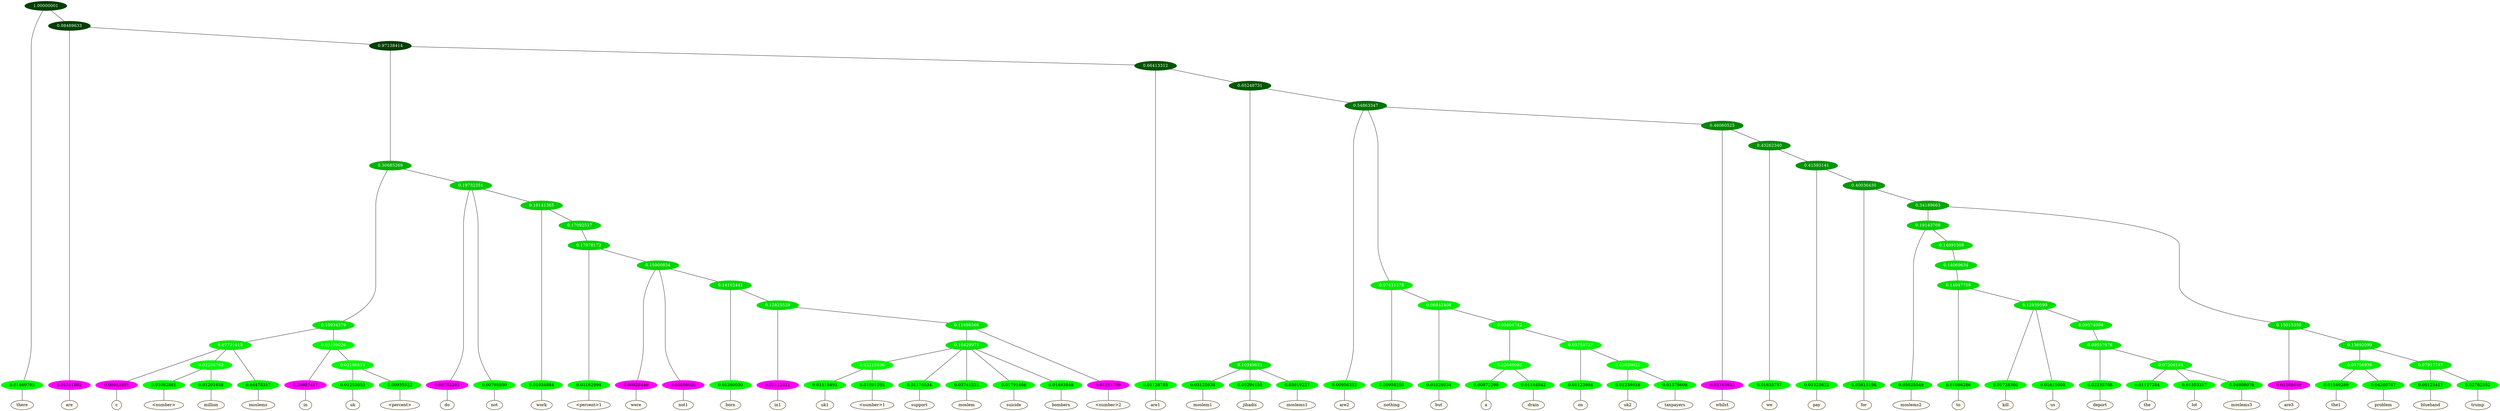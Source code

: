 graph {
	node [format=png height=0.15 nodesep=0.001 ordering=out overlap=prism overlap_scaling=0.01 ranksep=0.001 ratio=0.2 style=filled width=0.15]
	{
		rank=same
		a_w_1 [label=there color=black fillcolor=floralwhite style="filled,solid"]
		a_w_3 [label=are color=black fillcolor=floralwhite style="filled,solid"]
		a_w_18 [label=c color=black fillcolor=floralwhite style="filled,solid"]
		a_w_31 [label="\<number\>" color=black fillcolor=floralwhite style="filled,solid"]
		a_w_32 [label=million color=black fillcolor=floralwhite style="filled,solid"]
		a_w_20 [label=moslems color=black fillcolor=floralwhite style="filled,solid"]
		a_w_21 [label=in color=black fillcolor=floralwhite style="filled,solid"]
		a_w_33 [label=uk color=black fillcolor=floralwhite style="filled,solid"]
		a_w_34 [label="\<percent\>" color=black fillcolor=floralwhite style="filled,solid"]
		a_w_13 [label=do color=black fillcolor=floralwhite style="filled,solid"]
		a_w_14 [label=not color=black fillcolor=floralwhite style="filled,solid"]
		a_w_23 [label=work color=black fillcolor=floralwhite style="filled,solid"]
		a_w_40 [label="\<percent\>1" color=black fillcolor=floralwhite style="filled,solid"]
		a_w_46 [label=were color=black fillcolor=floralwhite style="filled,solid"]
		a_w_47 [label=not1 color=black fillcolor=floralwhite style="filled,solid"]
		a_w_53 [label=born color=black fillcolor=floralwhite style="filled,solid"]
		a_w_61 [label=in1 color=black fillcolor=floralwhite style="filled,solid"]
		a_w_81 [label=uk1 color=black fillcolor=floralwhite style="filled,solid"]
		a_w_82 [label="\<number\>1" color=black fillcolor=floralwhite style="filled,solid"]
		a_w_74 [label=support color=black fillcolor=floralwhite style="filled,solid"]
		a_w_75 [label=moslem color=black fillcolor=floralwhite style="filled,solid"]
		a_w_76 [label=suicide color=black fillcolor=floralwhite style="filled,solid"]
		a_w_77 [label=bombers color=black fillcolor=floralwhite style="filled,solid"]
		a_w_68 [label="\<number\>2" color=black fillcolor=floralwhite style="filled,solid"]
		a_w_9 [label=are1 color=black fillcolor=floralwhite style="filled,solid"]
		a_w_25 [label=moslem1 color=black fillcolor=floralwhite style="filled,solid"]
		a_w_26 [label=jihadis color=black fillcolor=floralwhite style="filled,solid"]
		a_w_27 [label=moslems1 color=black fillcolor=floralwhite style="filled,solid"]
		a_w_28 [label=are2 color=black fillcolor=floralwhite style="filled,solid"]
		a_w_36 [label=nothing color=black fillcolor=floralwhite style="filled,solid"]
		a_w_42 [label=but color=black fillcolor=floralwhite style="filled,solid"]
		a_w_55 [label=a color=black fillcolor=floralwhite style="filled,solid"]
		a_w_56 [label=drain color=black fillcolor=floralwhite style="filled,solid"]
		a_w_57 [label=on color=black fillcolor=floralwhite style="filled,solid"]
		a_w_63 [label=uk2 color=black fillcolor=floralwhite style="filled,solid"]
		a_w_64 [label=taxpayers color=black fillcolor=floralwhite style="filled,solid"]
		a_w_38 [label=whilst color=black fillcolor=floralwhite style="filled,solid"]
		a_w_44 [label=we color=black fillcolor=floralwhite style="filled,solid"]
		a_w_51 [label=pay color=black fillcolor=floralwhite style="filled,solid"]
		a_w_59 [label=for color=black fillcolor=floralwhite style="filled,solid"]
		a_w_69 [label=moslems2 color=black fillcolor=floralwhite style="filled,solid"]
		a_w_88 [label=to color=black fillcolor=floralwhite style="filled,solid"]
		a_w_90 [label=kill color=black fillcolor=floralwhite style="filled,solid"]
		a_w_91 [label=us color=black fillcolor=floralwhite style="filled,solid"]
		a_w_94 [label=deport color=black fillcolor=floralwhite style="filled,solid"]
		a_w_96 [label=the color=black fillcolor=floralwhite style="filled,solid"]
		a_w_97 [label=lot color=black fillcolor=floralwhite style="filled,solid"]
		a_w_98 [label=moslems3 color=black fillcolor=floralwhite style="filled,solid"]
		a_w_71 [label=are3 color=black fillcolor=floralwhite style="filled,solid"]
		a_w_84 [label=the1 color=black fillcolor=floralwhite style="filled,solid"]
		a_w_85 [label=problem color=black fillcolor=floralwhite style="filled,solid"]
		a_w_86 [label=bluehand color=black fillcolor=floralwhite style="filled,solid"]
		a_w_87 [label=trump color=black fillcolor=floralwhite style="filled,solid"]
	}
	a_n_1 -- a_w_1
	a_n_3 -- a_w_3
	a_n_18 -- a_w_18
	a_n_31 -- a_w_31
	a_n_32 -- a_w_32
	a_n_20 -- a_w_20
	a_n_21 -- a_w_21
	a_n_33 -- a_w_33
	a_n_34 -- a_w_34
	a_n_13 -- a_w_13
	a_n_14 -- a_w_14
	a_n_23 -- a_w_23
	a_n_40 -- a_w_40
	a_n_46 -- a_w_46
	a_n_47 -- a_w_47
	a_n_53 -- a_w_53
	a_n_61 -- a_w_61
	a_n_81 -- a_w_81
	a_n_82 -- a_w_82
	a_n_74 -- a_w_74
	a_n_75 -- a_w_75
	a_n_76 -- a_w_76
	a_n_77 -- a_w_77
	a_n_68 -- a_w_68
	a_n_9 -- a_w_9
	a_n_25 -- a_w_25
	a_n_26 -- a_w_26
	a_n_27 -- a_w_27
	a_n_28 -- a_w_28
	a_n_36 -- a_w_36
	a_n_42 -- a_w_42
	a_n_55 -- a_w_55
	a_n_56 -- a_w_56
	a_n_57 -- a_w_57
	a_n_63 -- a_w_63
	a_n_64 -- a_w_64
	a_n_38 -- a_w_38
	a_n_44 -- a_w_44
	a_n_51 -- a_w_51
	a_n_59 -- a_w_59
	a_n_69 -- a_w_69
	a_n_88 -- a_w_88
	a_n_90 -- a_w_90
	a_n_91 -- a_w_91
	a_n_94 -- a_w_94
	a_n_96 -- a_w_96
	a_n_97 -- a_w_97
	a_n_98 -- a_w_98
	a_n_71 -- a_w_71
	a_n_84 -- a_w_84
	a_n_85 -- a_w_85
	a_n_86 -- a_w_86
	a_n_87 -- a_w_87
	{
		rank=same
		a_n_1 [label=0.01469793 color="0.334 1.000 0.985" fontcolor=black]
		a_n_3 [label=0.01311802 color="0.835 1.000 0.987" fontcolor=black]
		a_n_18 [label=0.00952891 color="0.835 1.000 0.990" fontcolor=black]
		a_n_31 [label=0.01082881 color="0.334 1.000 0.989" fontcolor=black]
		a_n_32 [label=0.01201658 color="0.334 1.000 0.988" fontcolor=black]
		a_n_20 [label=0.04478317 color="0.334 1.000 0.955" fontcolor=black]
		a_n_21 [label=0.00987457 color="0.835 1.000 0.990" fontcolor=black]
		a_n_33 [label=0.01253053 color="0.334 1.000 0.987" fontcolor=black]
		a_n_34 [label=0.00935522 color="0.334 1.000 0.991" fontcolor=black]
		a_n_13 [label=0.00782202 color="0.835 1.000 0.992" fontcolor=black]
		a_n_14 [label=0.00795950 color="0.334 1.000 0.992" fontcolor=black]
		a_n_23 [label=0.01034884 color="0.334 1.000 0.990" fontcolor=black]
		a_n_40 [label=0.01162994 color="0.334 1.000 0.988" fontcolor=black]
		a_n_46 [label=0.00928440 color="0.835 1.000 0.991" fontcolor=black]
		a_n_47 [label=0.00856020 color="0.835 1.000 0.991" fontcolor=black]
		a_n_53 [label=0.01260050 color="0.334 1.000 0.987" fontcolor=black]
		a_n_61 [label=0.01112521 color="0.835 1.000 0.989" fontcolor=black]
		a_n_81 [label=0.01118491 color="0.334 1.000 0.989" fontcolor=black]
		a_n_82 [label=0.01091295 color="0.334 1.000 0.989" fontcolor=black]
		a_n_74 [label=0.01170534 color="0.334 1.000 0.988" fontcolor=black]
		a_n_75 [label=0.03741231 color="0.334 1.000 0.963" fontcolor=black]
		a_n_76 [label=0.01791466 color="0.334 1.000 0.982" fontcolor=black]
		a_n_77 [label=0.01493848 color="0.334 1.000 0.985" fontcolor=black]
		a_n_68 [label=0.01251798 color="0.835 1.000 0.987" fontcolor=black]
		a_n_9 [label=0.01128785 color="0.334 1.000 0.989" fontcolor=black]
		a_n_25 [label=0.03125936 color="0.334 1.000 0.969" fontcolor=black]
		a_n_26 [label=0.03294155 color="0.334 1.000 0.967" fontcolor=black]
		a_n_27 [label=0.03919227 color="0.334 1.000 0.961" fontcolor=black]
		a_n_28 [label=0.00956332 color="0.334 1.000 0.990" fontcolor=black]
		a_n_36 [label=0.00958250 color="0.334 1.000 0.990" fontcolor=black]
		a_n_42 [label=0.01028034 color="0.334 1.000 0.990" fontcolor=black]
		a_n_55 [label=0.00872299 color="0.334 1.000 0.991" fontcolor=black]
		a_n_56 [label=0.01164542 color="0.334 1.000 0.988" fontcolor=black]
		a_n_57 [label=0.01123904 color="0.334 1.000 0.989" fontcolor=black]
		a_n_63 [label=0.01234018 color="0.334 1.000 0.988" fontcolor=black]
		a_n_64 [label=0.01378608 color="0.334 1.000 0.986" fontcolor=black]
		a_n_38 [label=0.02763933 color="0.835 1.000 0.972" fontcolor=black]
		a_n_44 [label=0.01633757 color="0.334 1.000 0.984" fontcolor=black]
		a_n_51 [label=0.01523832 color="0.334 1.000 0.985" fontcolor=black]
		a_n_59 [label=0.05813196 color="0.334 1.000 0.942" fontcolor=black]
		a_n_69 [label=0.05025549 color="0.334 1.000 0.950" fontcolor=black]
		a_n_88 [label=0.01086286 color="0.334 1.000 0.989" fontcolor=black]
		a_n_90 [label=0.01728360 color="0.334 1.000 0.983" fontcolor=black]
		a_n_91 [label=0.01615005 color="0.334 1.000 0.984" fontcolor=black]
		a_n_94 [label=0.02235708 color="0.334 1.000 0.978" fontcolor=black]
		a_n_96 [label=0.01127284 color="0.334 1.000 0.989" fontcolor=black]
		a_n_97 [label=0.01353317 color="0.334 1.000 0.986" fontcolor=black]
		a_n_98 [label=0.04808076 color="0.334 1.000 0.952" fontcolor=black]
		a_n_71 [label=0.01308049 color="0.835 1.000 0.987" fontcolor=black]
		a_n_84 [label=0.01540289 color="0.334 1.000 0.985" fontcolor=black]
		a_n_85 [label=0.04200707 color="0.334 1.000 0.958" fontcolor=black]
		a_n_86 [label=0.05125411 color="0.334 1.000 0.949" fontcolor=black]
		a_n_87 [label=0.02782552 color="0.334 1.000 0.972" fontcolor=black]
	}
	a_n_0 [label=1.00000001 color="0.334 1.000 0.250" fontcolor=grey99]
	a_n_0 -- a_n_1
	a_n_2 [label=0.98489633 color="0.334 1.000 0.250" fontcolor=grey99]
	a_n_0 -- a_n_2
	a_n_2 -- a_n_3
	a_n_4 [label=0.97138414 color="0.334 1.000 0.250" fontcolor=grey99]
	a_n_2 -- a_n_4
	a_n_5 [label=0.30685269 color="0.334 1.000 0.693" fontcolor=grey99]
	a_n_4 -- a_n_5
	a_n_6 [label=0.66413312 color="0.334 1.000 0.336" fontcolor=grey99]
	a_n_4 -- a_n_6
	a_n_7 [label=0.10934379 color="0.334 1.000 0.891" fontcolor=grey99]
	a_n_5 -- a_n_7
	a_n_8 [label=0.19732351 color="0.334 1.000 0.803" fontcolor=grey99]
	a_n_5 -- a_n_8
	a_n_6 -- a_n_9
	a_n_10 [label=0.65248731 color="0.334 1.000 0.348" fontcolor=grey99]
	a_n_6 -- a_n_10
	a_n_11 [label=0.07731415 color="0.334 1.000 0.923" fontcolor=grey99]
	a_n_7 -- a_n_11
	a_n_12 [label=0.03189026 color="0.334 1.000 0.968" fontcolor=grey99]
	a_n_7 -- a_n_12
	a_n_8 -- a_n_13
	a_n_8 -- a_n_14
	a_n_15 [label=0.18141365 color="0.334 1.000 0.819" fontcolor=grey99]
	a_n_8 -- a_n_15
	a_n_16 [label=0.10349631 color="0.334 1.000 0.897" fontcolor=grey99]
	a_n_10 -- a_n_16
	a_n_17 [label=0.54863347 color="0.334 1.000 0.451" fontcolor=grey99]
	a_n_10 -- a_n_17
	a_n_11 -- a_n_18
	a_n_19 [label=0.02286763 color="0.334 1.000 0.977" fontcolor=grey99]
	a_n_11 -- a_n_19
	a_n_11 -- a_n_20
	a_n_12 -- a_n_21
	a_n_22 [label=0.02196819 color="0.334 1.000 0.978" fontcolor=grey99]
	a_n_12 -- a_n_22
	a_n_15 -- a_n_23
	a_n_24 [label=0.17092517 color="0.334 1.000 0.829" fontcolor=grey99]
	a_n_15 -- a_n_24
	a_n_16 -- a_n_25
	a_n_16 -- a_n_26
	a_n_16 -- a_n_27
	a_n_17 -- a_n_28
	a_n_29 [label=0.07811578 color="0.334 1.000 0.922" fontcolor=grey99]
	a_n_17 -- a_n_29
	a_n_30 [label=0.46060525 color="0.334 1.000 0.539" fontcolor=grey99]
	a_n_17 -- a_n_30
	a_n_19 -- a_n_31
	a_n_19 -- a_n_32
	a_n_22 -- a_n_33
	a_n_22 -- a_n_34
	a_n_35 [label=0.17078172 color="0.334 1.000 0.829" fontcolor=grey99]
	a_n_24 -- a_n_35
	a_n_29 -- a_n_36
	a_n_37 [label=0.06842408 color="0.334 1.000 0.932" fontcolor=grey99]
	a_n_29 -- a_n_37
	a_n_30 -- a_n_38
	a_n_39 [label=0.43262340 color="0.334 1.000 0.567" fontcolor=grey99]
	a_n_30 -- a_n_39
	a_n_35 -- a_n_40
	a_n_41 [label=0.15900834 color="0.334 1.000 0.841" fontcolor=grey99]
	a_n_35 -- a_n_41
	a_n_37 -- a_n_42
	a_n_43 [label=0.05804742 color="0.334 1.000 0.942" fontcolor=grey99]
	a_n_37 -- a_n_43
	a_n_39 -- a_n_44
	a_n_45 [label=0.41593141 color="0.334 1.000 0.584" fontcolor=grey99]
	a_n_39 -- a_n_45
	a_n_41 -- a_n_46
	a_n_41 -- a_n_47
	a_n_48 [label=0.14102441 color="0.334 1.000 0.859" fontcolor=grey99]
	a_n_41 -- a_n_48
	a_n_49 [label=0.02040083 color="0.334 1.000 0.980" fontcolor=grey99]
	a_n_43 -- a_n_49
	a_n_50 [label=0.03754737 color="0.334 1.000 0.962" fontcolor=grey99]
	a_n_43 -- a_n_50
	a_n_45 -- a_n_51
	a_n_52 [label=0.40036430 color="0.334 1.000 0.600" fontcolor=grey99]
	a_n_45 -- a_n_52
	a_n_48 -- a_n_53
	a_n_54 [label=0.12825529 color="0.334 1.000 0.872" fontcolor=grey99]
	a_n_48 -- a_n_54
	a_n_49 -- a_n_55
	a_n_49 -- a_n_56
	a_n_50 -- a_n_57
	a_n_58 [label=0.02620622 color="0.334 1.000 0.974" fontcolor=grey99]
	a_n_50 -- a_n_58
	a_n_52 -- a_n_59
	a_n_60 [label=0.34189663 color="0.334 1.000 0.658" fontcolor=grey99]
	a_n_52 -- a_n_60
	a_n_54 -- a_n_61
	a_n_62 [label=0.11698566 color="0.334 1.000 0.883" fontcolor=grey99]
	a_n_54 -- a_n_62
	a_n_58 -- a_n_63
	a_n_58 -- a_n_64
	a_n_65 [label=0.19143708 color="0.334 1.000 0.809" fontcolor=grey99]
	a_n_60 -- a_n_65
	a_n_66 [label=0.15015350 color="0.334 1.000 0.850" fontcolor=grey99]
	a_n_60 -- a_n_66
	a_n_67 [label=0.10429971 color="0.334 1.000 0.896" fontcolor=grey99]
	a_n_62 -- a_n_67
	a_n_62 -- a_n_68
	a_n_65 -- a_n_69
	a_n_70 [label=0.14091508 color="0.334 1.000 0.859" fontcolor=grey99]
	a_n_65 -- a_n_70
	a_n_66 -- a_n_71
	a_n_72 [label=0.13692099 color="0.334 1.000 0.863" fontcolor=grey99]
	a_n_66 -- a_n_72
	a_n_73 [label=0.02215936 color="0.334 1.000 0.978" fontcolor=grey99]
	a_n_67 -- a_n_73
	a_n_67 -- a_n_74
	a_n_67 -- a_n_75
	a_n_67 -- a_n_76
	a_n_67 -- a_n_77
	a_n_78 [label=0.14069634 color="0.334 1.000 0.859" fontcolor=grey99]
	a_n_70 -- a_n_78
	a_n_79 [label=0.05756936 color="0.334 1.000 0.942" fontcolor=grey99]
	a_n_72 -- a_n_79
	a_n_80 [label=0.07917747 color="0.334 1.000 0.921" fontcolor=grey99]
	a_n_72 -- a_n_80
	a_n_73 -- a_n_81
	a_n_73 -- a_n_82
	a_n_83 [label=0.14047759 color="0.334 1.000 0.860" fontcolor=grey99]
	a_n_78 -- a_n_83
	a_n_79 -- a_n_84
	a_n_79 -- a_n_85
	a_n_80 -- a_n_86
	a_n_80 -- a_n_87
	a_n_83 -- a_n_88
	a_n_89 [label=0.12939599 color="0.334 1.000 0.871" fontcolor=grey99]
	a_n_83 -- a_n_89
	a_n_89 -- a_n_90
	a_n_89 -- a_n_91
	a_n_92 [label=0.09574098 color="0.334 1.000 0.904" fontcolor=grey99]
	a_n_89 -- a_n_92
	a_n_93 [label=0.09557976 color="0.334 1.000 0.904" fontcolor=grey99]
	a_n_92 -- a_n_93
	a_n_93 -- a_n_94
	a_n_95 [label=0.07306145 color="0.334 1.000 0.927" fontcolor=grey99]
	a_n_93 -- a_n_95
	a_n_95 -- a_n_96
	a_n_95 -- a_n_97
	a_n_95 -- a_n_98
}

